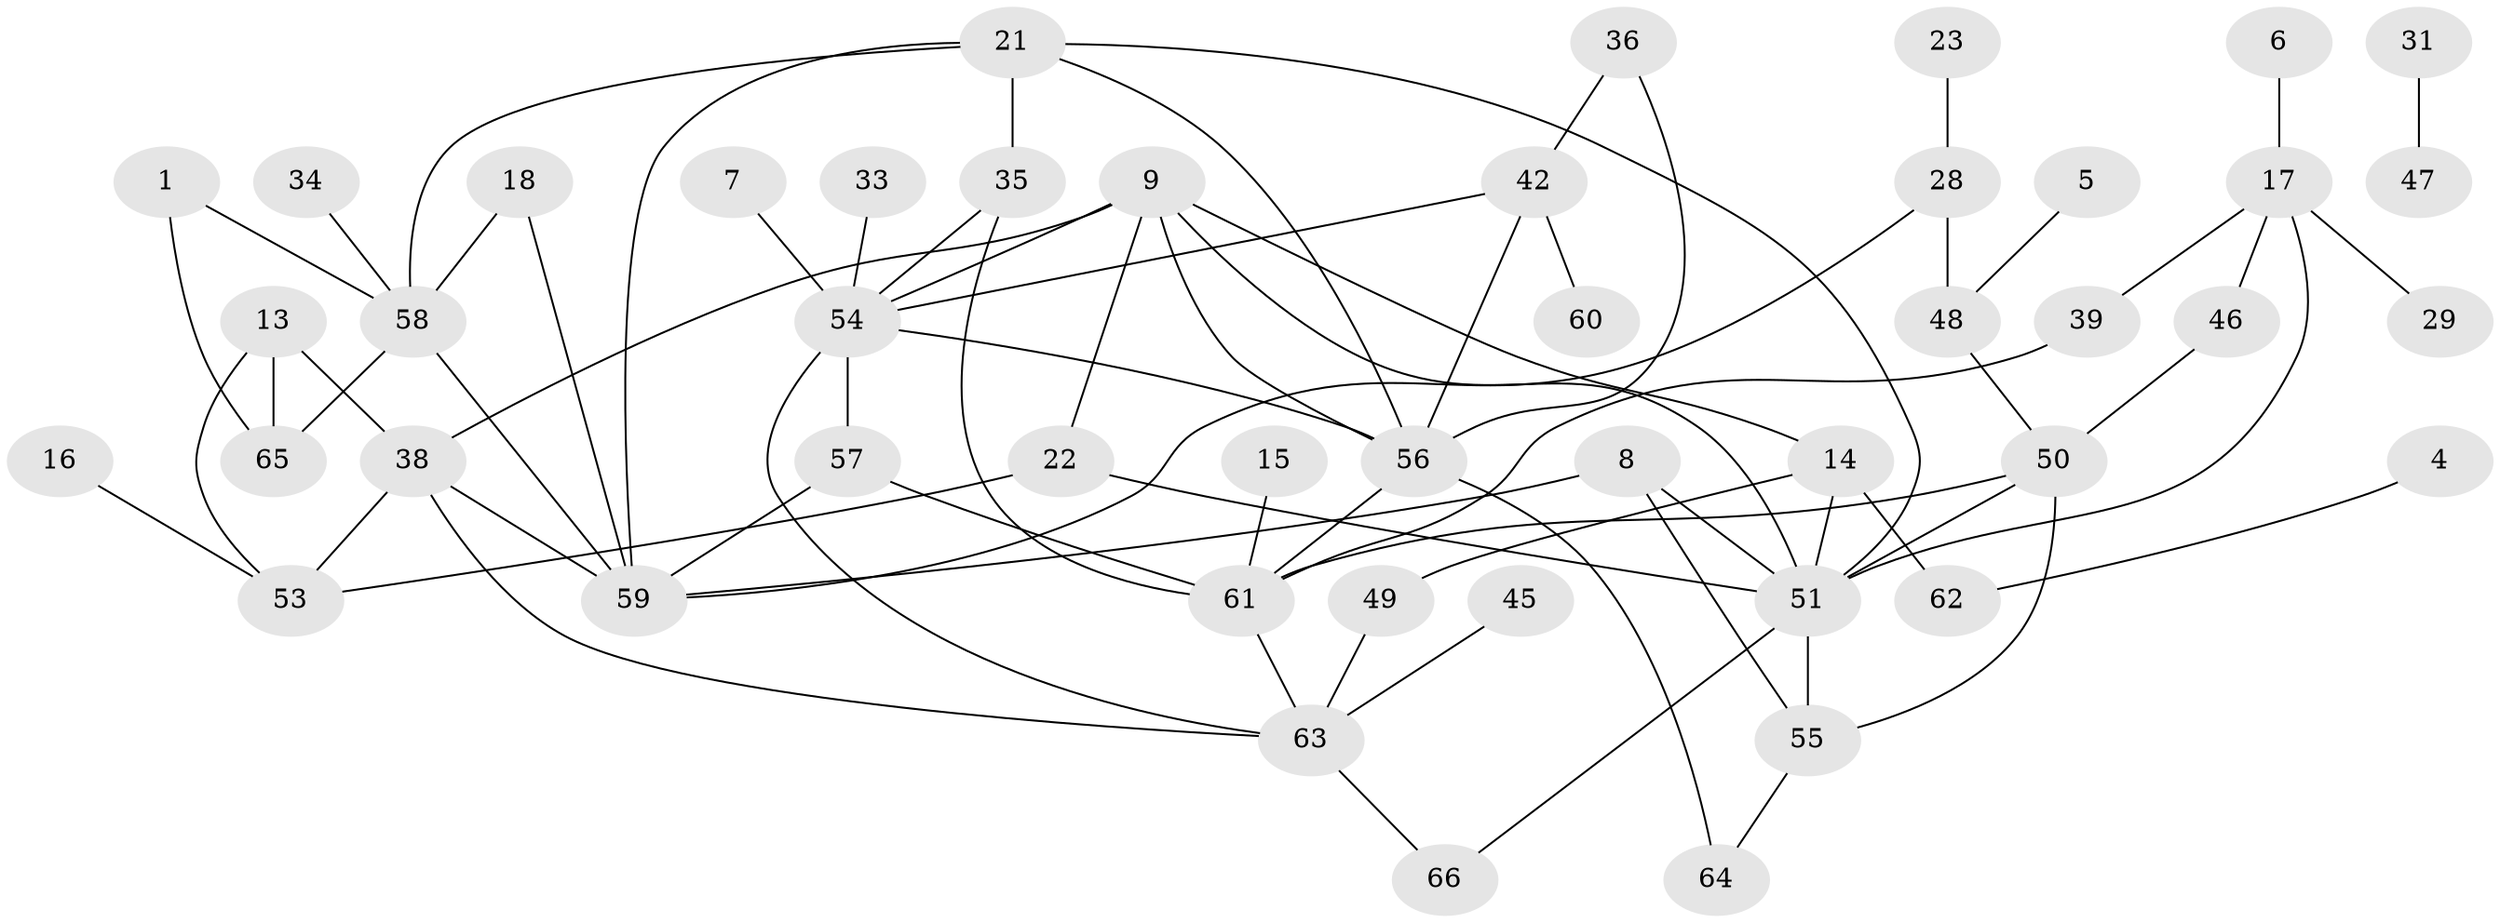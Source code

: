 // original degree distribution, {2: 0.22900763358778625, 3: 0.21374045801526717, 5: 0.03816793893129771, 1: 0.2366412213740458, 4: 0.13740458015267176, 0: 0.13740458015267176, 6: 0.007633587786259542}
// Generated by graph-tools (version 1.1) at 2025/25/03/09/25 03:25:20]
// undirected, 47 vertices, 74 edges
graph export_dot {
graph [start="1"]
  node [color=gray90,style=filled];
  1;
  4;
  5;
  6;
  7;
  8;
  9;
  13;
  14;
  15;
  16;
  17;
  18;
  21;
  22;
  23;
  28;
  29;
  31;
  33;
  34;
  35;
  36;
  38;
  39;
  42;
  45;
  46;
  47;
  48;
  49;
  50;
  51;
  53;
  54;
  55;
  56;
  57;
  58;
  59;
  60;
  61;
  62;
  63;
  64;
  65;
  66;
  1 -- 58 [weight=1.0];
  1 -- 65 [weight=1.0];
  4 -- 62 [weight=1.0];
  5 -- 48 [weight=1.0];
  6 -- 17 [weight=1.0];
  7 -- 54 [weight=1.0];
  8 -- 51 [weight=1.0];
  8 -- 55 [weight=1.0];
  8 -- 59 [weight=1.0];
  9 -- 14 [weight=1.0];
  9 -- 22 [weight=1.0];
  9 -- 38 [weight=1.0];
  9 -- 51 [weight=1.0];
  9 -- 54 [weight=1.0];
  9 -- 56 [weight=1.0];
  13 -- 38 [weight=1.0];
  13 -- 53 [weight=1.0];
  13 -- 65 [weight=1.0];
  14 -- 49 [weight=1.0];
  14 -- 51 [weight=1.0];
  14 -- 62 [weight=1.0];
  15 -- 61 [weight=1.0];
  16 -- 53 [weight=1.0];
  17 -- 29 [weight=1.0];
  17 -- 39 [weight=1.0];
  17 -- 46 [weight=1.0];
  17 -- 51 [weight=1.0];
  18 -- 58 [weight=1.0];
  18 -- 59 [weight=1.0];
  21 -- 35 [weight=1.0];
  21 -- 51 [weight=1.0];
  21 -- 56 [weight=1.0];
  21 -- 58 [weight=1.0];
  21 -- 59 [weight=1.0];
  22 -- 51 [weight=1.0];
  22 -- 53 [weight=1.0];
  23 -- 28 [weight=1.0];
  28 -- 48 [weight=1.0];
  28 -- 59 [weight=1.0];
  31 -- 47 [weight=1.0];
  33 -- 54 [weight=1.0];
  34 -- 58 [weight=1.0];
  35 -- 54 [weight=1.0];
  35 -- 61 [weight=1.0];
  36 -- 42 [weight=1.0];
  36 -- 56 [weight=1.0];
  38 -- 53 [weight=1.0];
  38 -- 59 [weight=1.0];
  38 -- 63 [weight=1.0];
  39 -- 61 [weight=1.0];
  42 -- 54 [weight=1.0];
  42 -- 56 [weight=1.0];
  42 -- 60 [weight=1.0];
  45 -- 63 [weight=1.0];
  46 -- 50 [weight=1.0];
  48 -- 50 [weight=1.0];
  49 -- 63 [weight=1.0];
  50 -- 51 [weight=1.0];
  50 -- 55 [weight=1.0];
  50 -- 61 [weight=1.0];
  51 -- 55 [weight=1.0];
  51 -- 66 [weight=1.0];
  54 -- 56 [weight=1.0];
  54 -- 57 [weight=1.0];
  54 -- 63 [weight=1.0];
  55 -- 64 [weight=1.0];
  56 -- 61 [weight=1.0];
  56 -- 64 [weight=1.0];
  57 -- 59 [weight=1.0];
  57 -- 61 [weight=1.0];
  58 -- 59 [weight=1.0];
  58 -- 65 [weight=1.0];
  61 -- 63 [weight=1.0];
  63 -- 66 [weight=1.0];
}
